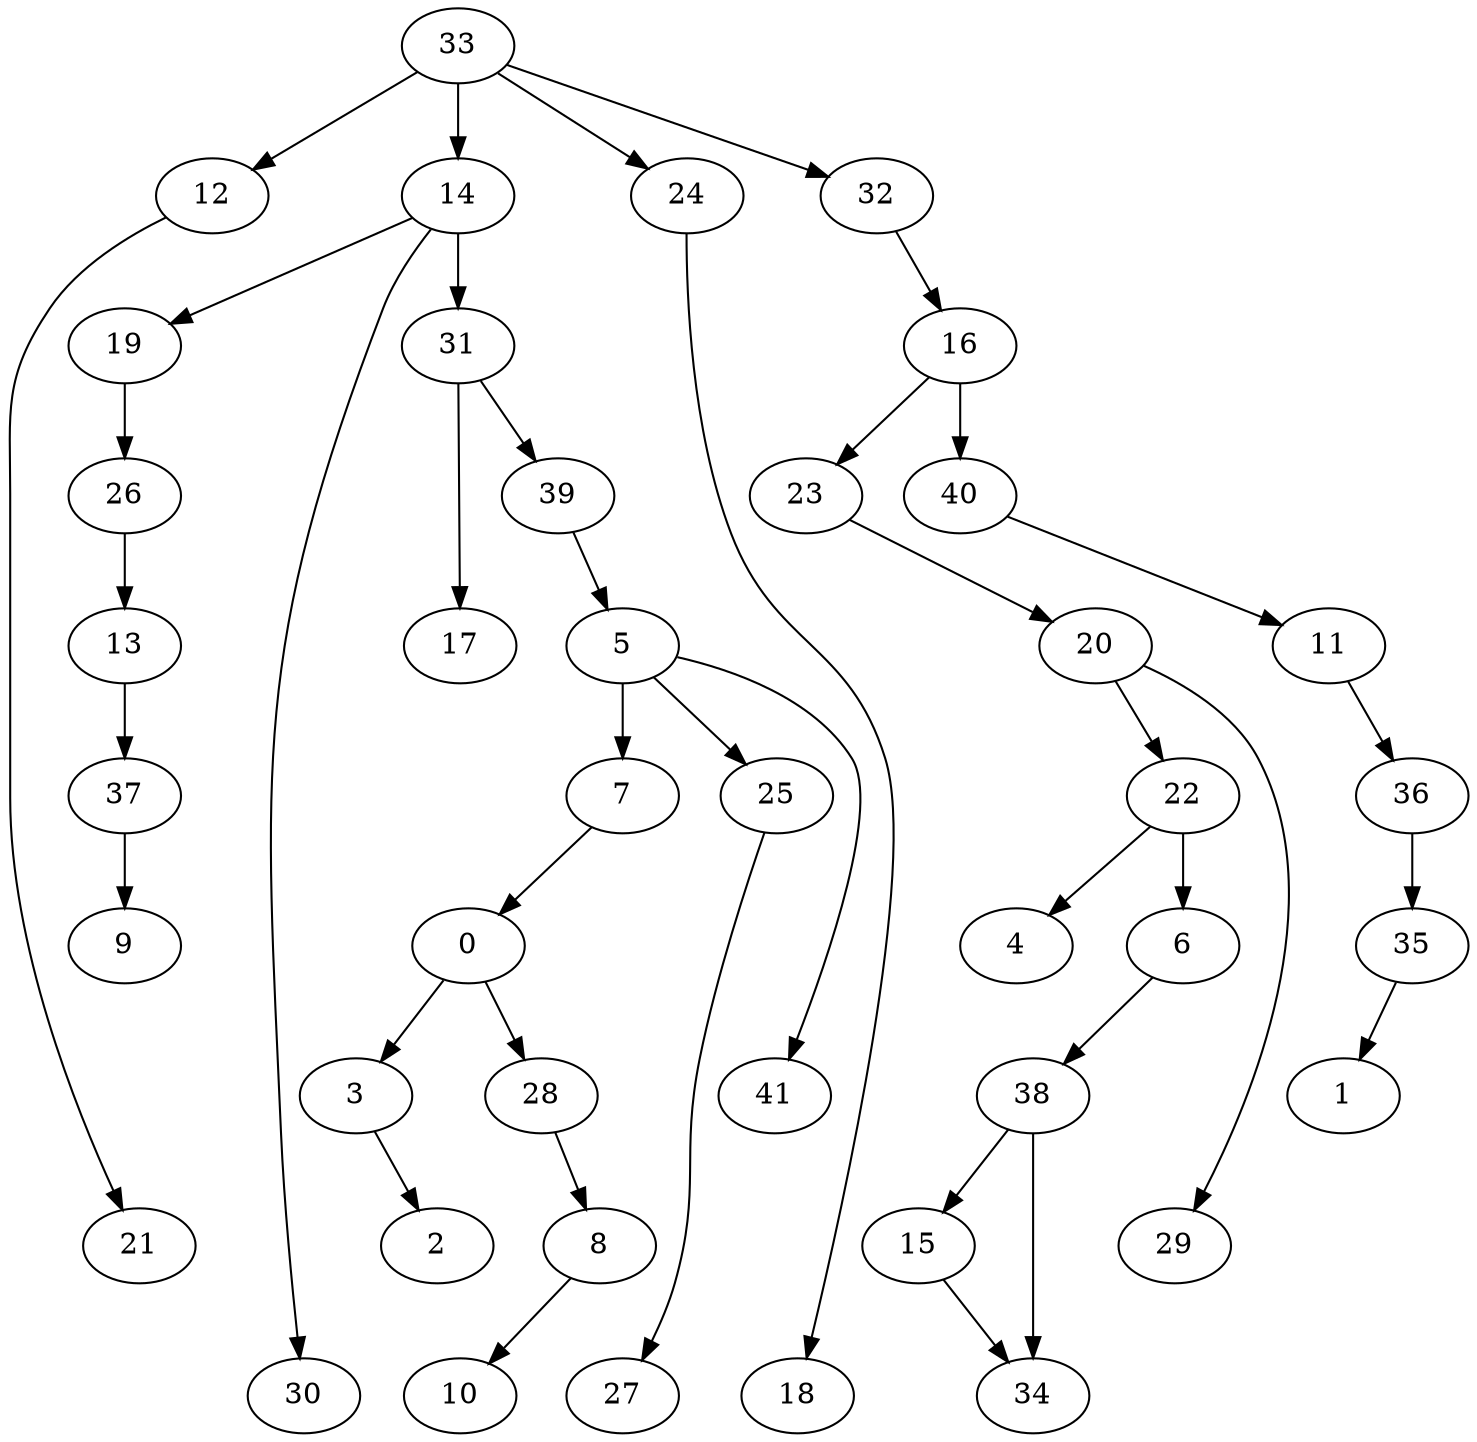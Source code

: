 digraph g {
0;
1;
2;
3;
4;
5;
6;
7;
8;
9;
10;
11;
12;
13;
14;
15;
16;
17;
18;
19;
20;
21;
22;
23;
24;
25;
26;
27;
28;
29;
30;
31;
32;
33;
34;
35;
36;
37;
38;
39;
40;
41;
0 -> 3 [weight=0];
0 -> 28 [weight=0];
3 -> 2 [weight=0];
5 -> 41 [weight=0];
5 -> 7 [weight=1];
5 -> 25 [weight=0];
6 -> 38 [weight=0];
7 -> 0 [weight=0];
8 -> 10 [weight=0];
11 -> 36 [weight=0];
12 -> 21 [weight=0];
13 -> 37 [weight=0];
14 -> 19 [weight=0];
14 -> 30 [weight=0];
14 -> 31 [weight=1];
15 -> 34 [weight=0];
16 -> 23 [weight=0];
16 -> 40 [weight=1];
19 -> 26 [weight=0];
20 -> 22 [weight=0];
20 -> 29 [weight=0];
22 -> 6 [weight=1];
22 -> 4 [weight=0];
23 -> 20 [weight=0];
24 -> 18 [weight=0];
25 -> 27 [weight=0];
26 -> 13 [weight=0];
28 -> 8 [weight=0];
31 -> 39 [weight=0];
31 -> 17 [weight=0];
32 -> 16 [weight=0];
33 -> 12 [weight=0];
33 -> 14 [weight=1];
33 -> 24 [weight=0];
33 -> 32 [weight=0];
35 -> 1 [weight=0];
36 -> 35 [weight=0];
37 -> 9 [weight=0];
38 -> 15 [weight=0];
38 -> 34 [weight=1];
39 -> 5 [weight=0];
40 -> 11 [weight=0];
}
